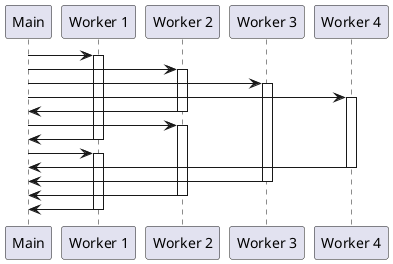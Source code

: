 @startuml
Main -> "Worker 1"
activate "Worker 1"

Main -> "Worker 2"
activate "Worker 2"

Main -> "Worker 3"
activate "Worker 3"

Main -> "Worker 4"
activate "Worker 4"

"Worker 2" -> Main
deactivate "Worker 2"

Main -> "Worker 2"
activate "Worker 2"

"Worker 1" -> Main
deactivate "Worker 1"

Main -> "Worker 1"
activate "Worker 1"

"Worker 4" -> Main
deactivate "Worker 4"

"Worker 3" -> Main
deactivate "Worker 3"

"Worker 2" -> Main
deactivate "Worker 2"

"Worker 1" -> Main
deactivate "Worker 1"

@enduml